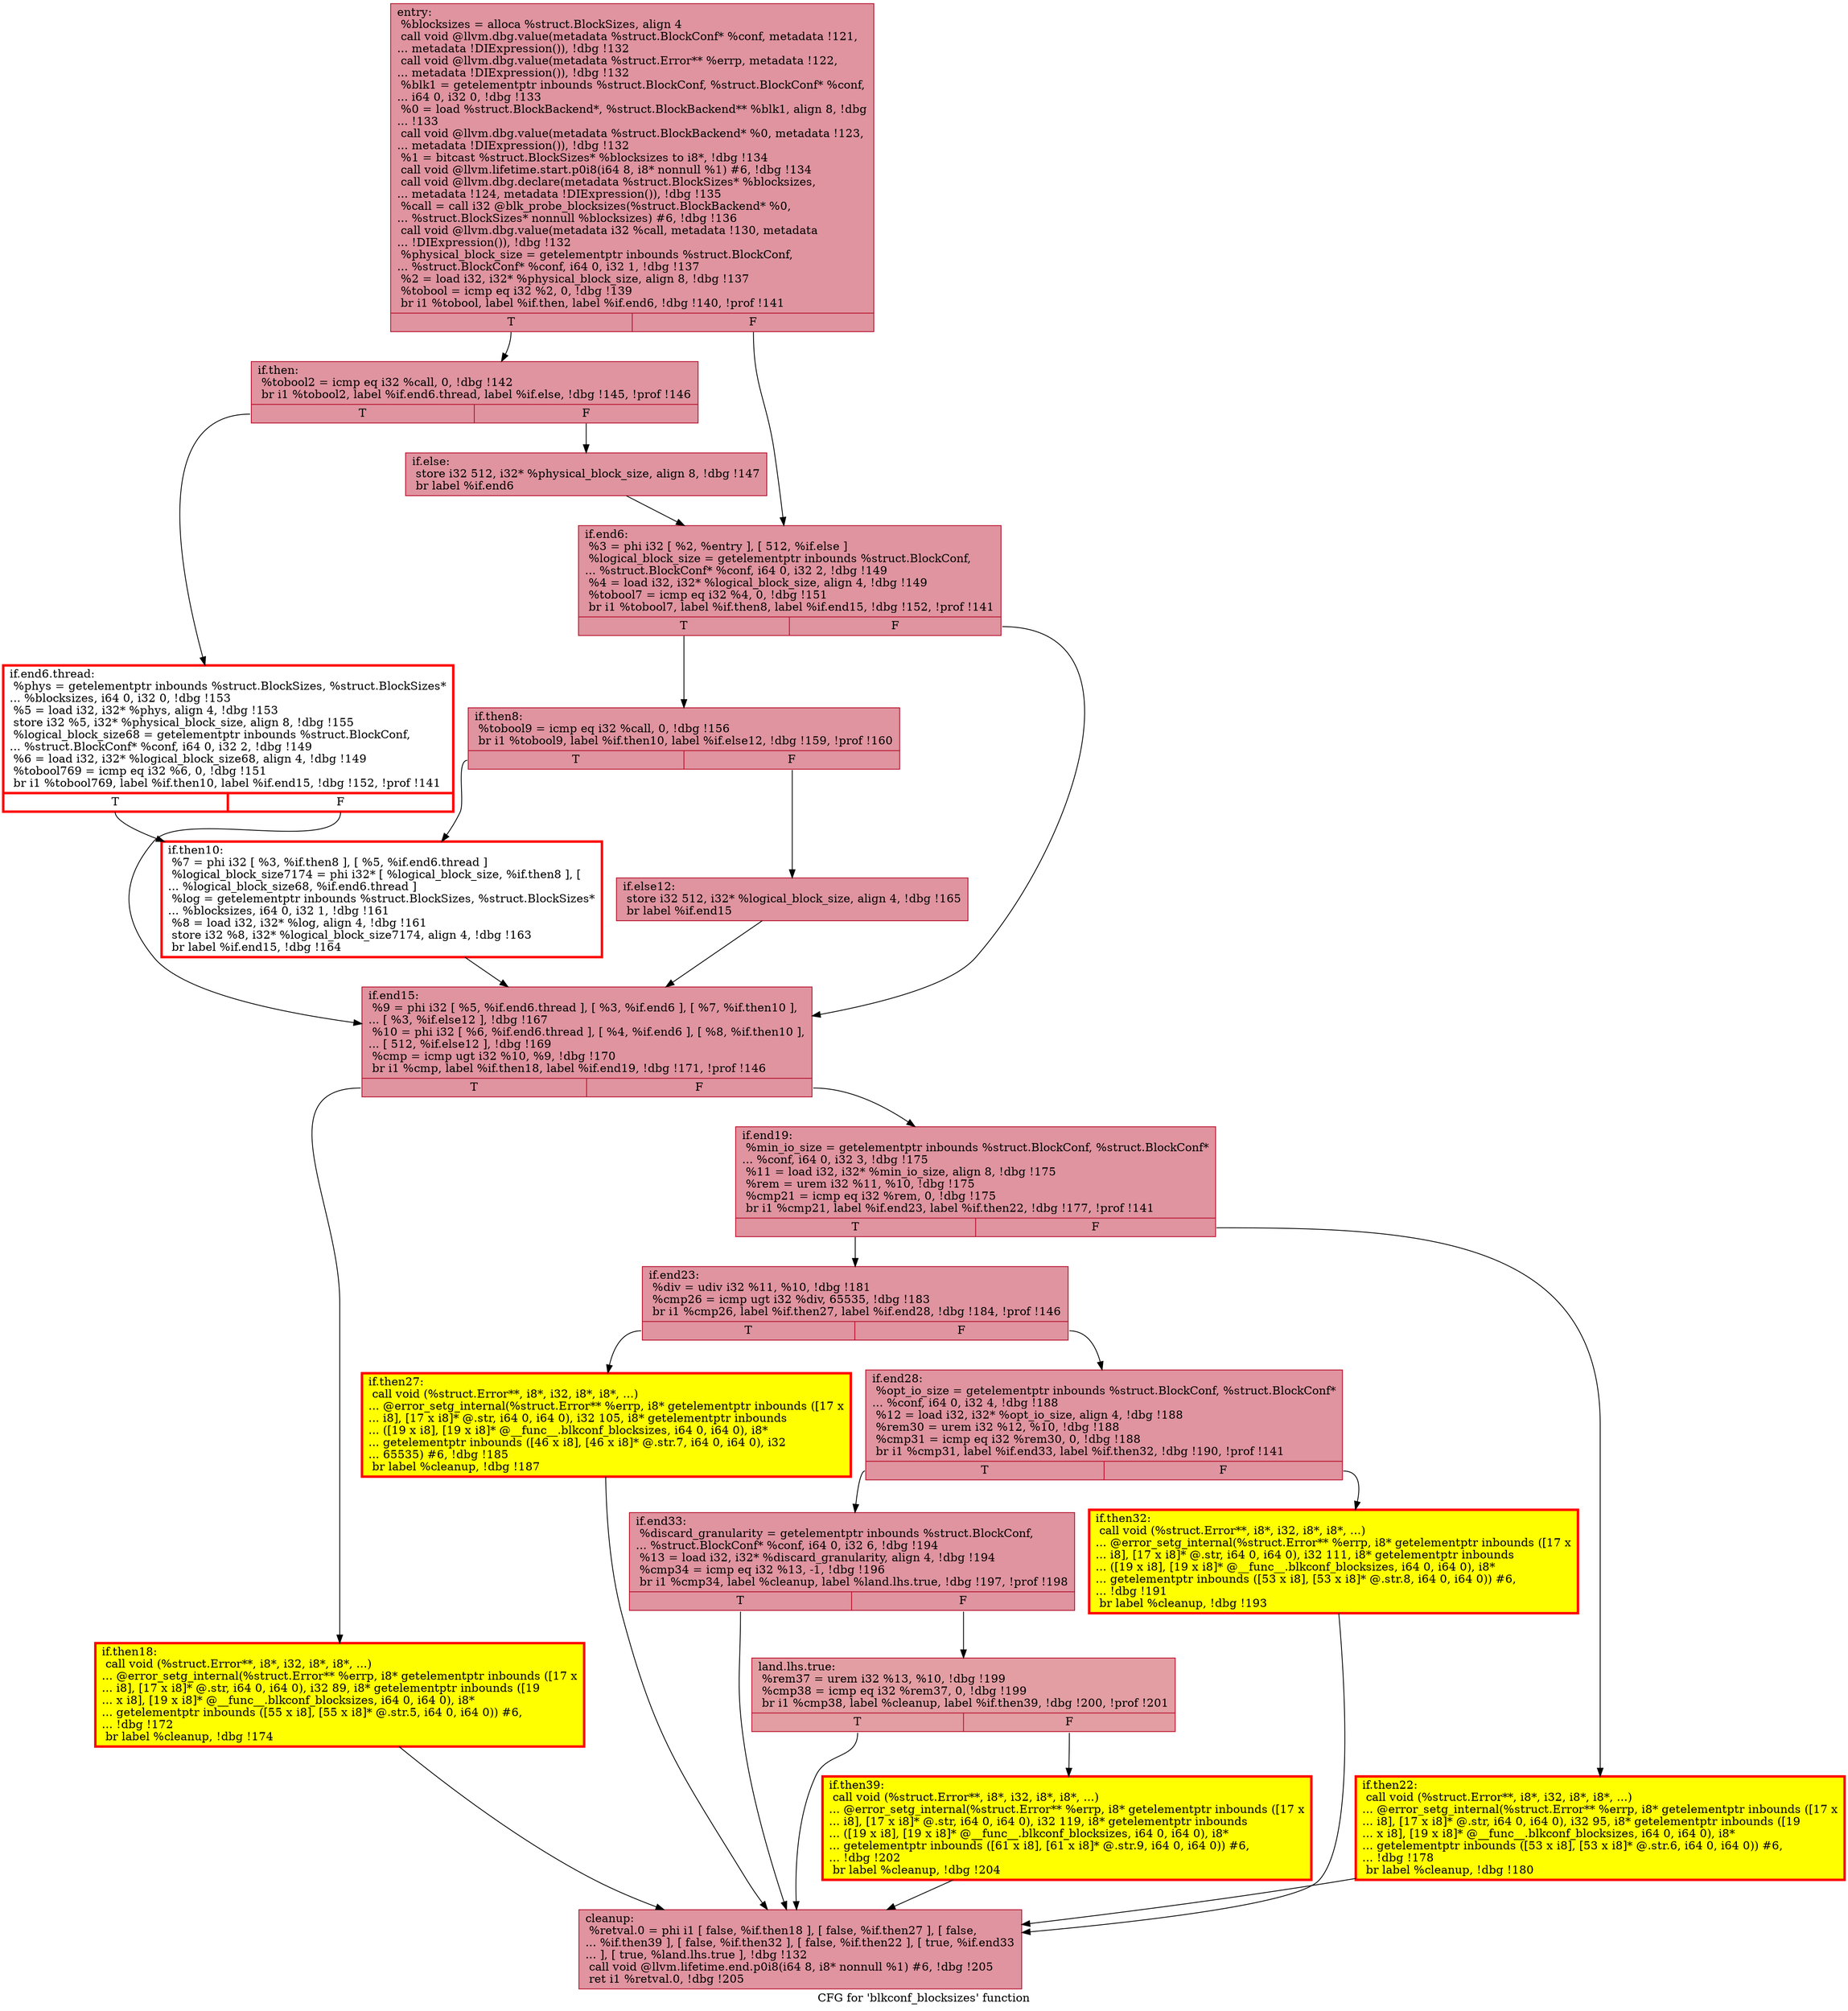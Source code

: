 digraph "CFG for 'blkconf_blocksizes' function" {
	label="CFG for 'blkconf_blocksizes' function";

	Node0x5645e65e7120 [shape=record,color="#b70d28ff", style=filled, fillcolor="#b70d2870",label="{entry:\l  %blocksizes = alloca %struct.BlockSizes, align 4\l  call void @llvm.dbg.value(metadata %struct.BlockConf* %conf, metadata !121,\l... metadata !DIExpression()), !dbg !132\l  call void @llvm.dbg.value(metadata %struct.Error** %errp, metadata !122,\l... metadata !DIExpression()), !dbg !132\l  %blk1 = getelementptr inbounds %struct.BlockConf, %struct.BlockConf* %conf,\l... i64 0, i32 0, !dbg !133\l  %0 = load %struct.BlockBackend*, %struct.BlockBackend** %blk1, align 8, !dbg\l... !133\l  call void @llvm.dbg.value(metadata %struct.BlockBackend* %0, metadata !123,\l... metadata !DIExpression()), !dbg !132\l  %1 = bitcast %struct.BlockSizes* %blocksizes to i8*, !dbg !134\l  call void @llvm.lifetime.start.p0i8(i64 8, i8* nonnull %1) #6, !dbg !134\l  call void @llvm.dbg.declare(metadata %struct.BlockSizes* %blocksizes,\l... metadata !124, metadata !DIExpression()), !dbg !135\l  %call = call i32 @blk_probe_blocksizes(%struct.BlockBackend* %0,\l... %struct.BlockSizes* nonnull %blocksizes) #6, !dbg !136\l  call void @llvm.dbg.value(metadata i32 %call, metadata !130, metadata\l... !DIExpression()), !dbg !132\l  %physical_block_size = getelementptr inbounds %struct.BlockConf,\l... %struct.BlockConf* %conf, i64 0, i32 1, !dbg !137\l  %2 = load i32, i32* %physical_block_size, align 8, !dbg !137\l  %tobool = icmp eq i32 %2, 0, !dbg !139\l  br i1 %tobool, label %if.then, label %if.end6, !dbg !140, !prof !141\l|{<s0>T|<s1>F}}"];
	Node0x5645e65e7120:s0 -> Node0x5645e65f9f90;
	Node0x5645e65e7120:s1 -> Node0x5645e65f9fe0;
	Node0x5645e65f9f90 [shape=record,color="#b70d28ff", style=filled, fillcolor="#b70d2870",label="{if.then:                                          \l  %tobool2 = icmp eq i32 %call, 0, !dbg !142\l  br i1 %tobool2, label %if.end6.thread, label %if.else, !dbg !145, !prof !146\l|{<s0>T|<s1>F}}"];
	Node0x5645e65f9f90:s0 -> Node0x5645e6617fd0;
	Node0x5645e65f9f90:s1 -> Node0x5645e65fa650;
	Node0x5645e65fa650 [shape=record,color="#b70d28ff", style=filled, fillcolor="#b70d2870",label="{if.else:                                          \l  store i32 512, i32* %physical_block_size, align 8, !dbg !147\l  br label %if.end6\l}"];
	Node0x5645e65fa650 -> Node0x5645e65f9fe0;
	Node0x5645e65f9fe0 [shape=record,color="#b70d28ff", style=filled, fillcolor="#b70d2870",label="{if.end6:                                          \l  %3 = phi i32 [ %2, %entry ], [ 512, %if.else ]\l  %logical_block_size = getelementptr inbounds %struct.BlockConf,\l... %struct.BlockConf* %conf, i64 0, i32 2, !dbg !149\l  %4 = load i32, i32* %logical_block_size, align 4, !dbg !149\l  %tobool7 = icmp eq i32 %4, 0, !dbg !151\l  br i1 %tobool7, label %if.then8, label %if.end15, !dbg !152, !prof !141\l|{<s0>T|<s1>F}}"];
	Node0x5645e65f9fe0:s0 -> Node0x5645e65fe960;
	Node0x5645e65f9fe0:s1 -> Node0x5645e65fe9b0;
	Node0x5645e6617fd0 [shape=record,penwidth=3.0, color="red",label="{if.end6.thread:                                   \l  %phys = getelementptr inbounds %struct.BlockSizes, %struct.BlockSizes*\l... %blocksizes, i64 0, i32 0, !dbg !153\l  %5 = load i32, i32* %phys, align 4, !dbg !153\l  store i32 %5, i32* %physical_block_size, align 8, !dbg !155\l  %logical_block_size68 = getelementptr inbounds %struct.BlockConf,\l... %struct.BlockConf* %conf, i64 0, i32 2, !dbg !149\l  %6 = load i32, i32* %logical_block_size68, align 4, !dbg !149\l  %tobool769 = icmp eq i32 %6, 0, !dbg !151\l  br i1 %tobool769, label %if.then10, label %if.end15, !dbg !152, !prof !141\l|{<s0>T|<s1>F}}"];
	Node0x5645e6617fd0:s0 -> Node0x5645e65ff1a0;
	Node0x5645e6617fd0:s1 -> Node0x5645e65fe9b0;
	Node0x5645e65fe960 [shape=record,color="#b70d28ff", style=filled, fillcolor="#b70d2870",label="{if.then8:                                         \l  %tobool9 = icmp eq i32 %call, 0, !dbg !156\l  br i1 %tobool9, label %if.then10, label %if.else12, !dbg !159, !prof !160\l|{<s0>T|<s1>F}}"];
	Node0x5645e65fe960:s0 -> Node0x5645e65ff1a0;
	Node0x5645e65fe960:s1 -> Node0x5645e65ff280;
	Node0x5645e65ff1a0 [shape=record,penwidth=3.0, color="red",label="{if.then10:                                        \l  %7 = phi i32 [ %3, %if.then8 ], [ %5, %if.end6.thread ]\l  %logical_block_size7174 = phi i32* [ %logical_block_size, %if.then8 ], [\l... %logical_block_size68, %if.end6.thread ]\l  %log = getelementptr inbounds %struct.BlockSizes, %struct.BlockSizes*\l... %blocksizes, i64 0, i32 1, !dbg !161\l  %8 = load i32, i32* %log, align 4, !dbg !161\l  store i32 %8, i32* %logical_block_size7174, align 4, !dbg !163\l  br label %if.end15, !dbg !164\l}"];
	Node0x5645e65ff1a0 -> Node0x5645e65fe9b0;
	Node0x5645e65ff280 [shape=record,color="#b70d28ff", style=filled, fillcolor="#b70d2870",label="{if.else12:                                        \l  store i32 512, i32* %logical_block_size, align 4, !dbg !165\l  br label %if.end15\l}"];
	Node0x5645e65ff280 -> Node0x5645e65fe9b0;
	Node0x5645e65fe9b0 [shape=record,color="#b70d28ff", style=filled, fillcolor="#b70d2870",label="{if.end15:                                         \l  %9 = phi i32 [ %5, %if.end6.thread ], [ %3, %if.end6 ], [ %7, %if.then10 ],\l... [ %3, %if.else12 ], !dbg !167\l  %10 = phi i32 [ %6, %if.end6.thread ], [ %4, %if.end6 ], [ %8, %if.then10 ],\l... [ 512, %if.else12 ], !dbg !169\l  %cmp = icmp ugt i32 %10, %9, !dbg !170\l  br i1 %cmp, label %if.then18, label %if.end19, !dbg !171, !prof !146\l|{<s0>T|<s1>F}}"];
	Node0x5645e65fe9b0:s0 -> Node0x5645e66000c0;
	Node0x5645e65fe9b0:s1 -> Node0x5645e6600110;
	Node0x5645e66000c0 [shape=record,penwidth=3.0, style="filled", color="red", fillcolor="yellow",label="{if.then18:                                        \l  call void (%struct.Error**, i8*, i32, i8*, i8*, ...)\l... @error_setg_internal(%struct.Error** %errp, i8* getelementptr inbounds ([17 x\l... i8], [17 x i8]* @.str, i64 0, i64 0), i32 89, i8* getelementptr inbounds ([19\l... x i8], [19 x i8]* @__func__.blkconf_blocksizes, i64 0, i64 0), i8*\l... getelementptr inbounds ([55 x i8], [55 x i8]* @.str.5, i64 0, i64 0)) #6,\l... !dbg !172\l  br label %cleanup, !dbg !174\l}"];
	Node0x5645e66000c0 -> Node0x5645e6600c30;
	Node0x5645e6600110 [shape=record,color="#b70d28ff", style=filled, fillcolor="#b70d2870",label="{if.end19:                                         \l  %min_io_size = getelementptr inbounds %struct.BlockConf, %struct.BlockConf*\l... %conf, i64 0, i32 3, !dbg !175\l  %11 = load i32, i32* %min_io_size, align 8, !dbg !175\l  %rem = urem i32 %11, %10, !dbg !175\l  %cmp21 = icmp eq i32 %rem, 0, !dbg !175\l  br i1 %cmp21, label %if.end23, label %if.then22, !dbg !177, !prof !141\l|{<s0>T|<s1>F}}"];
	Node0x5645e6600110:s0 -> Node0x5645e65e6790;
	Node0x5645e6600110:s1 -> Node0x5645e6601220;
	Node0x5645e6601220 [shape=record,penwidth=3.0, style="filled", color="red", fillcolor="yellow",label="{if.then22:                                        \l  call void (%struct.Error**, i8*, i32, i8*, i8*, ...)\l... @error_setg_internal(%struct.Error** %errp, i8* getelementptr inbounds ([17 x\l... i8], [17 x i8]* @.str, i64 0, i64 0), i32 95, i8* getelementptr inbounds ([19\l... x i8], [19 x i8]* @__func__.blkconf_blocksizes, i64 0, i64 0), i8*\l... getelementptr inbounds ([53 x i8], [53 x i8]* @.str.6, i64 0, i64 0)) #6,\l... !dbg !178\l  br label %cleanup, !dbg !180\l}"];
	Node0x5645e6601220 -> Node0x5645e6600c30;
	Node0x5645e65e6790 [shape=record,color="#b70d28ff", style=filled, fillcolor="#b70d2870",label="{if.end23:                                         \l  %div = udiv i32 %11, %10, !dbg !181\l  %cmp26 = icmp ugt i32 %div, 65535, !dbg !183\l  br i1 %cmp26, label %if.then27, label %if.end28, !dbg !184, !prof !146\l|{<s0>T|<s1>F}}"];
	Node0x5645e65e6790:s0 -> Node0x5645e6602440;
	Node0x5645e65e6790:s1 -> Node0x5645e66027b0;
	Node0x5645e6602440 [shape=record,penwidth=3.0, style="filled", color="red", fillcolor="yellow",label="{if.then27:                                        \l  call void (%struct.Error**, i8*, i32, i8*, i8*, ...)\l... @error_setg_internal(%struct.Error** %errp, i8* getelementptr inbounds ([17 x\l... i8], [17 x i8]* @.str, i64 0, i64 0), i32 105, i8* getelementptr inbounds\l... ([19 x i8], [19 x i8]* @__func__.blkconf_blocksizes, i64 0, i64 0), i8*\l... getelementptr inbounds ([46 x i8], [46 x i8]* @.str.7, i64 0, i64 0), i32\l... 65535) #6, !dbg !185\l  br label %cleanup, !dbg !187\l}"];
	Node0x5645e6602440 -> Node0x5645e6600c30;
	Node0x5645e66027b0 [shape=record,color="#b70d28ff", style=filled, fillcolor="#b70d2870",label="{if.end28:                                         \l  %opt_io_size = getelementptr inbounds %struct.BlockConf, %struct.BlockConf*\l... %conf, i64 0, i32 4, !dbg !188\l  %12 = load i32, i32* %opt_io_size, align 4, !dbg !188\l  %rem30 = urem i32 %12, %10, !dbg !188\l  %cmp31 = icmp eq i32 %rem30, 0, !dbg !188\l  br i1 %cmp31, label %if.end33, label %if.then32, !dbg !190, !prof !141\l|{<s0>T|<s1>F}}"];
	Node0x5645e66027b0:s0 -> Node0x5645e6604900;
	Node0x5645e66027b0:s1 -> Node0x5645e6604590;
	Node0x5645e6604590 [shape=record,penwidth=3.0, style="filled", color="red", fillcolor="yellow",label="{if.then32:                                        \l  call void (%struct.Error**, i8*, i32, i8*, i8*, ...)\l... @error_setg_internal(%struct.Error** %errp, i8* getelementptr inbounds ([17 x\l... i8], [17 x i8]* @.str, i64 0, i64 0), i32 111, i8* getelementptr inbounds\l... ([19 x i8], [19 x i8]* @__func__.blkconf_blocksizes, i64 0, i64 0), i8*\l... getelementptr inbounds ([53 x i8], [53 x i8]* @.str.8, i64 0, i64 0)) #6,\l... !dbg !191\l  br label %cleanup, !dbg !193\l}"];
	Node0x5645e6604590 -> Node0x5645e6600c30;
	Node0x5645e6604900 [shape=record,color="#b70d28ff", style=filled, fillcolor="#b70d2870",label="{if.end33:                                         \l  %discard_granularity = getelementptr inbounds %struct.BlockConf,\l... %struct.BlockConf* %conf, i64 0, i32 6, !dbg !194\l  %13 = load i32, i32* %discard_granularity, align 4, !dbg !194\l  %cmp34 = icmp eq i32 %13, -1, !dbg !196\l  br i1 %cmp34, label %cleanup, label %land.lhs.true, !dbg !197, !prof !198\l|{<s0>T|<s1>F}}"];
	Node0x5645e6604900:s0 -> Node0x5645e6600c30;
	Node0x5645e6604900:s1 -> Node0x5645e6605790;
	Node0x5645e6605790 [shape=record,color="#b70d28ff", style=filled, fillcolor="#be242e70",label="{land.lhs.true:                                    \l  %rem37 = urem i32 %13, %10, !dbg !199\l  %cmp38 = icmp eq i32 %rem37, 0, !dbg !199\l  br i1 %cmp38, label %cleanup, label %if.then39, !dbg !200, !prof !201\l|{<s0>T|<s1>F}}"];
	Node0x5645e6605790:s0 -> Node0x5645e6600c30;
	Node0x5645e6605790:s1 -> Node0x5645e66052b0;
	Node0x5645e66052b0 [shape=record,penwidth=3.0, style="filled", color="red", fillcolor="yellow",label="{if.then39:                                        \l  call void (%struct.Error**, i8*, i32, i8*, i8*, ...)\l... @error_setg_internal(%struct.Error** %errp, i8* getelementptr inbounds ([17 x\l... i8], [17 x i8]* @.str, i64 0, i64 0), i32 119, i8* getelementptr inbounds\l... ([19 x i8], [19 x i8]* @__func__.blkconf_blocksizes, i64 0, i64 0), i8*\l... getelementptr inbounds ([61 x i8], [61 x i8]* @.str.9, i64 0, i64 0)) #6,\l... !dbg !202\l  br label %cleanup, !dbg !204\l}"];
	Node0x5645e66052b0 -> Node0x5645e6600c30;
	Node0x5645e6600c30 [shape=record,color="#b70d28ff", style=filled, fillcolor="#b70d2870",label="{cleanup:                                          \l  %retval.0 = phi i1 [ false, %if.then18 ], [ false, %if.then27 ], [ false,\l... %if.then39 ], [ false, %if.then32 ], [ false, %if.then22 ], [ true, %if.end33\l... ], [ true, %land.lhs.true ], !dbg !132\l  call void @llvm.lifetime.end.p0i8(i64 8, i8* nonnull %1) #6, !dbg !205\l  ret i1 %retval.0, !dbg !205\l}"];
}
